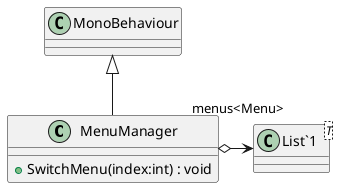 @startuml
class MenuManager {
    + SwitchMenu(index:int) : void
}
class "List`1"<T> {
}
MonoBehaviour <|-- MenuManager
MenuManager o-> "menus<Menu>" "List`1"
@enduml

